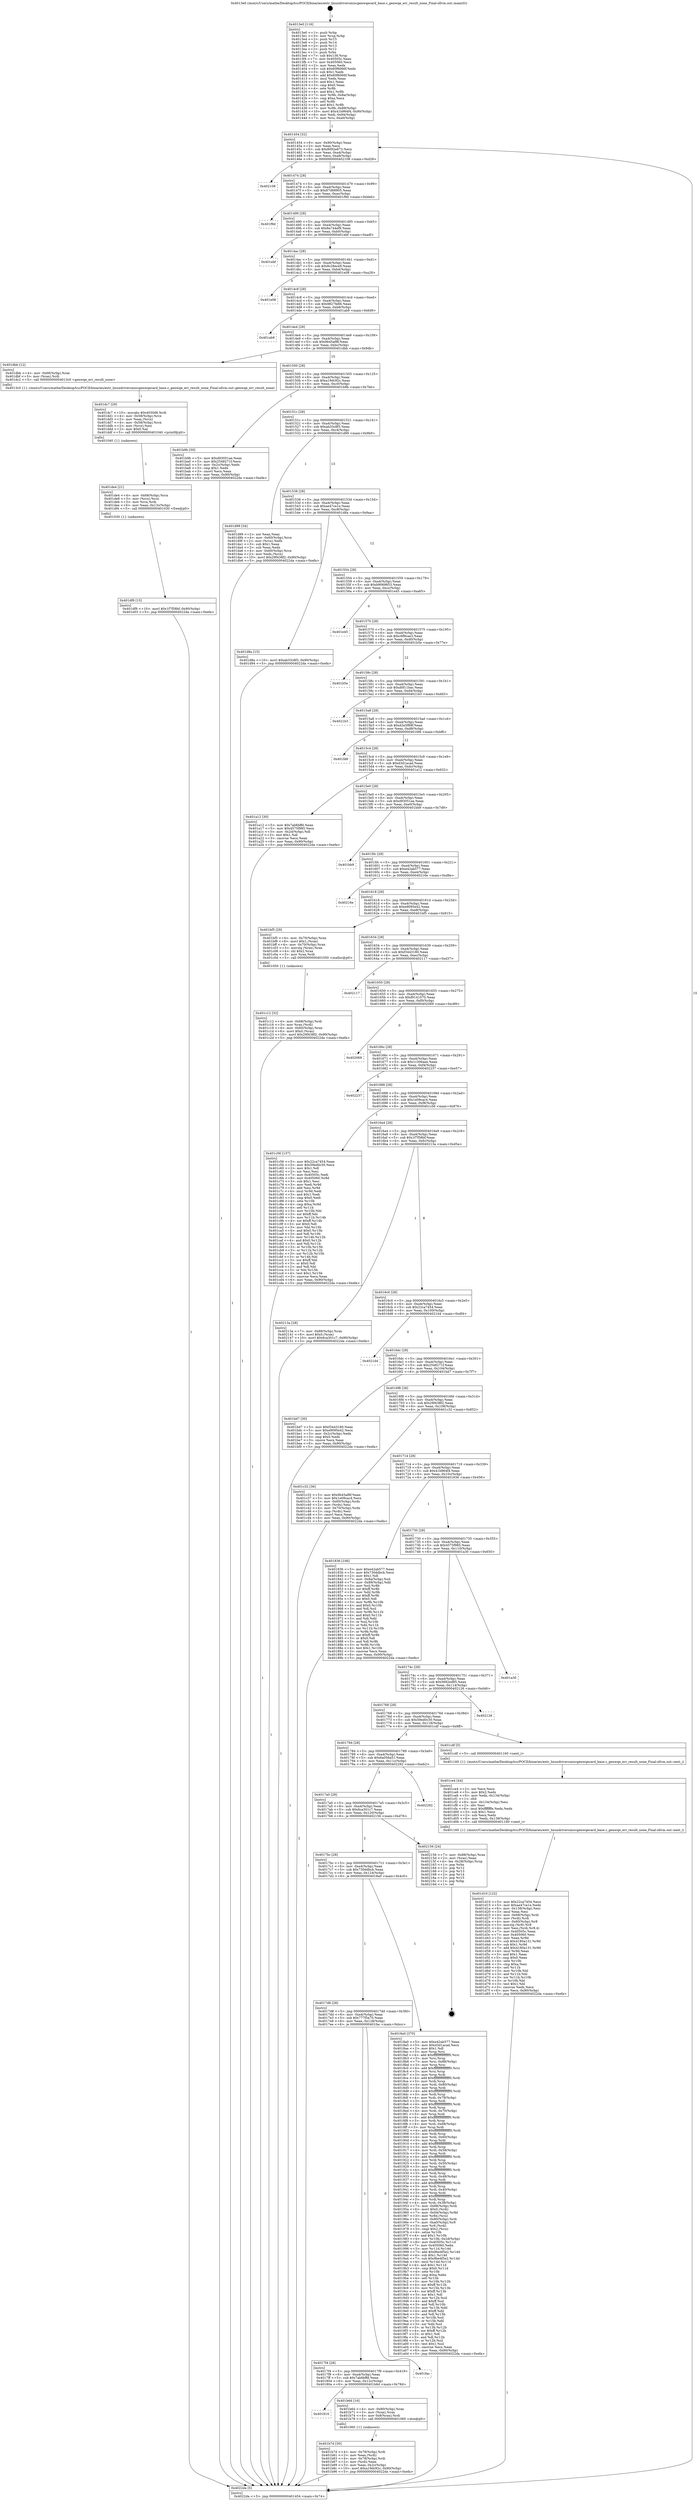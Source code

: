 digraph "0x4013e0" {
  label = "0x4013e0 (/mnt/c/Users/mathe/Desktop/tcc/POCII/binaries/extr_linuxdriversmiscgenwqecard_base.c_genwqe_err_result_none_Final-ollvm.out::main(0))"
  labelloc = "t"
  node[shape=record]

  Entry [label="",width=0.3,height=0.3,shape=circle,fillcolor=black,style=filled]
  "0x401454" [label="{
     0x401454 [32]\l
     | [instrs]\l
     &nbsp;&nbsp;0x401454 \<+6\>: mov -0x90(%rbp),%eax\l
     &nbsp;&nbsp;0x40145a \<+2\>: mov %eax,%ecx\l
     &nbsp;&nbsp;0x40145c \<+6\>: sub $0x8092e873,%ecx\l
     &nbsp;&nbsp;0x401462 \<+6\>: mov %eax,-0xa4(%rbp)\l
     &nbsp;&nbsp;0x401468 \<+6\>: mov %ecx,-0xa8(%rbp)\l
     &nbsp;&nbsp;0x40146e \<+6\>: je 0000000000402108 \<main+0xd28\>\l
  }"]
  "0x402108" [label="{
     0x402108\l
  }", style=dashed]
  "0x401474" [label="{
     0x401474 [28]\l
     | [instrs]\l
     &nbsp;&nbsp;0x401474 \<+5\>: jmp 0000000000401479 \<main+0x99\>\l
     &nbsp;&nbsp;0x401479 \<+6\>: mov -0xa4(%rbp),%eax\l
     &nbsp;&nbsp;0x40147f \<+5\>: sub $0x87d68905,%eax\l
     &nbsp;&nbsp;0x401484 \<+6\>: mov %eax,-0xac(%rbp)\l
     &nbsp;&nbsp;0x40148a \<+6\>: je 0000000000401f9d \<main+0xbbd\>\l
  }"]
  Exit [label="",width=0.3,height=0.3,shape=circle,fillcolor=black,style=filled,peripheries=2]
  "0x401f9d" [label="{
     0x401f9d\l
  }", style=dashed]
  "0x401490" [label="{
     0x401490 [28]\l
     | [instrs]\l
     &nbsp;&nbsp;0x401490 \<+5\>: jmp 0000000000401495 \<main+0xb5\>\l
     &nbsp;&nbsp;0x401495 \<+6\>: mov -0xa4(%rbp),%eax\l
     &nbsp;&nbsp;0x40149b \<+5\>: sub $0x8a744ef9,%eax\l
     &nbsp;&nbsp;0x4014a0 \<+6\>: mov %eax,-0xb0(%rbp)\l
     &nbsp;&nbsp;0x4014a6 \<+6\>: je 0000000000401ebf \<main+0xadf\>\l
  }"]
  "0x401df9" [label="{
     0x401df9 [15]\l
     | [instrs]\l
     &nbsp;&nbsp;0x401df9 \<+10\>: movl $0x1f7f58bf,-0x90(%rbp)\l
     &nbsp;&nbsp;0x401e03 \<+5\>: jmp 00000000004022da \<main+0xefa\>\l
  }"]
  "0x401ebf" [label="{
     0x401ebf\l
  }", style=dashed]
  "0x4014ac" [label="{
     0x4014ac [28]\l
     | [instrs]\l
     &nbsp;&nbsp;0x4014ac \<+5\>: jmp 00000000004014b1 \<main+0xd1\>\l
     &nbsp;&nbsp;0x4014b1 \<+6\>: mov -0xa4(%rbp),%eax\l
     &nbsp;&nbsp;0x4014b7 \<+5\>: sub $0x8c28ece9,%eax\l
     &nbsp;&nbsp;0x4014bc \<+6\>: mov %eax,-0xb4(%rbp)\l
     &nbsp;&nbsp;0x4014c2 \<+6\>: je 0000000000401e08 \<main+0xa28\>\l
  }"]
  "0x401de4" [label="{
     0x401de4 [21]\l
     | [instrs]\l
     &nbsp;&nbsp;0x401de4 \<+4\>: mov -0x68(%rbp),%rcx\l
     &nbsp;&nbsp;0x401de8 \<+3\>: mov (%rcx),%rcx\l
     &nbsp;&nbsp;0x401deb \<+3\>: mov %rcx,%rdi\l
     &nbsp;&nbsp;0x401dee \<+6\>: mov %eax,-0x13c(%rbp)\l
     &nbsp;&nbsp;0x401df4 \<+5\>: call 0000000000401030 \<free@plt\>\l
     | [calls]\l
     &nbsp;&nbsp;0x401030 \{1\} (unknown)\l
  }"]
  "0x401e08" [label="{
     0x401e08\l
  }", style=dashed]
  "0x4014c8" [label="{
     0x4014c8 [28]\l
     | [instrs]\l
     &nbsp;&nbsp;0x4014c8 \<+5\>: jmp 00000000004014cd \<main+0xed\>\l
     &nbsp;&nbsp;0x4014cd \<+6\>: mov -0xa4(%rbp),%eax\l
     &nbsp;&nbsp;0x4014d3 \<+5\>: sub $0x9827fe66,%eax\l
     &nbsp;&nbsp;0x4014d8 \<+6\>: mov %eax,-0xb8(%rbp)\l
     &nbsp;&nbsp;0x4014de \<+6\>: je 0000000000401ab9 \<main+0x6d9\>\l
  }"]
  "0x401dc7" [label="{
     0x401dc7 [29]\l
     | [instrs]\l
     &nbsp;&nbsp;0x401dc7 \<+10\>: movabs $0x4030d6,%rdi\l
     &nbsp;&nbsp;0x401dd1 \<+4\>: mov -0x58(%rbp),%rcx\l
     &nbsp;&nbsp;0x401dd5 \<+2\>: mov %eax,(%rcx)\l
     &nbsp;&nbsp;0x401dd7 \<+4\>: mov -0x58(%rbp),%rcx\l
     &nbsp;&nbsp;0x401ddb \<+2\>: mov (%rcx),%esi\l
     &nbsp;&nbsp;0x401ddd \<+2\>: mov $0x0,%al\l
     &nbsp;&nbsp;0x401ddf \<+5\>: call 0000000000401040 \<printf@plt\>\l
     | [calls]\l
     &nbsp;&nbsp;0x401040 \{1\} (unknown)\l
  }"]
  "0x401ab9" [label="{
     0x401ab9\l
  }", style=dashed]
  "0x4014e4" [label="{
     0x4014e4 [28]\l
     | [instrs]\l
     &nbsp;&nbsp;0x4014e4 \<+5\>: jmp 00000000004014e9 \<main+0x109\>\l
     &nbsp;&nbsp;0x4014e9 \<+6\>: mov -0xa4(%rbp),%eax\l
     &nbsp;&nbsp;0x4014ef \<+5\>: sub $0x9b45af8f,%eax\l
     &nbsp;&nbsp;0x4014f4 \<+6\>: mov %eax,-0xbc(%rbp)\l
     &nbsp;&nbsp;0x4014fa \<+6\>: je 0000000000401dbb \<main+0x9db\>\l
  }"]
  "0x401d10" [label="{
     0x401d10 [122]\l
     | [instrs]\l
     &nbsp;&nbsp;0x401d10 \<+5\>: mov $0x22ca7454,%ecx\l
     &nbsp;&nbsp;0x401d15 \<+5\>: mov $0xae47ce1e,%edx\l
     &nbsp;&nbsp;0x401d1a \<+6\>: mov -0x138(%rbp),%esi\l
     &nbsp;&nbsp;0x401d20 \<+3\>: imul %eax,%esi\l
     &nbsp;&nbsp;0x401d23 \<+4\>: mov -0x68(%rbp),%rdi\l
     &nbsp;&nbsp;0x401d27 \<+3\>: mov (%rdi),%rdi\l
     &nbsp;&nbsp;0x401d2a \<+4\>: mov -0x60(%rbp),%r8\l
     &nbsp;&nbsp;0x401d2e \<+3\>: movslq (%r8),%r8\l
     &nbsp;&nbsp;0x401d31 \<+4\>: mov %esi,(%rdi,%r8,4)\l
     &nbsp;&nbsp;0x401d35 \<+7\>: mov 0x40505c,%eax\l
     &nbsp;&nbsp;0x401d3c \<+7\>: mov 0x405060,%esi\l
     &nbsp;&nbsp;0x401d43 \<+3\>: mov %eax,%r9d\l
     &nbsp;&nbsp;0x401d46 \<+7\>: sub $0x4180a131,%r9d\l
     &nbsp;&nbsp;0x401d4d \<+4\>: sub $0x1,%r9d\l
     &nbsp;&nbsp;0x401d51 \<+7\>: add $0x4180a131,%r9d\l
     &nbsp;&nbsp;0x401d58 \<+4\>: imul %r9d,%eax\l
     &nbsp;&nbsp;0x401d5c \<+3\>: and $0x1,%eax\l
     &nbsp;&nbsp;0x401d5f \<+3\>: cmp $0x0,%eax\l
     &nbsp;&nbsp;0x401d62 \<+4\>: sete %r10b\l
     &nbsp;&nbsp;0x401d66 \<+3\>: cmp $0xa,%esi\l
     &nbsp;&nbsp;0x401d69 \<+4\>: setl %r11b\l
     &nbsp;&nbsp;0x401d6d \<+3\>: mov %r10b,%bl\l
     &nbsp;&nbsp;0x401d70 \<+3\>: and %r11b,%bl\l
     &nbsp;&nbsp;0x401d73 \<+3\>: xor %r11b,%r10b\l
     &nbsp;&nbsp;0x401d76 \<+3\>: or %r10b,%bl\l
     &nbsp;&nbsp;0x401d79 \<+3\>: test $0x1,%bl\l
     &nbsp;&nbsp;0x401d7c \<+3\>: cmovne %edx,%ecx\l
     &nbsp;&nbsp;0x401d7f \<+6\>: mov %ecx,-0x90(%rbp)\l
     &nbsp;&nbsp;0x401d85 \<+5\>: jmp 00000000004022da \<main+0xefa\>\l
  }"]
  "0x401dbb" [label="{
     0x401dbb [12]\l
     | [instrs]\l
     &nbsp;&nbsp;0x401dbb \<+4\>: mov -0x68(%rbp),%rax\l
     &nbsp;&nbsp;0x401dbf \<+3\>: mov (%rax),%rdi\l
     &nbsp;&nbsp;0x401dc2 \<+5\>: call 00000000004013c0 \<genwqe_err_result_none\>\l
     | [calls]\l
     &nbsp;&nbsp;0x4013c0 \{1\} (/mnt/c/Users/mathe/Desktop/tcc/POCII/binaries/extr_linuxdriversmiscgenwqecard_base.c_genwqe_err_result_none_Final-ollvm.out::genwqe_err_result_none)\l
  }"]
  "0x401500" [label="{
     0x401500 [28]\l
     | [instrs]\l
     &nbsp;&nbsp;0x401500 \<+5\>: jmp 0000000000401505 \<main+0x125\>\l
     &nbsp;&nbsp;0x401505 \<+6\>: mov -0xa4(%rbp),%eax\l
     &nbsp;&nbsp;0x40150b \<+5\>: sub $0xa19dc92c,%eax\l
     &nbsp;&nbsp;0x401510 \<+6\>: mov %eax,-0xc0(%rbp)\l
     &nbsp;&nbsp;0x401516 \<+6\>: je 0000000000401b9b \<main+0x7bb\>\l
  }"]
  "0x401ce4" [label="{
     0x401ce4 [44]\l
     | [instrs]\l
     &nbsp;&nbsp;0x401ce4 \<+2\>: xor %ecx,%ecx\l
     &nbsp;&nbsp;0x401ce6 \<+5\>: mov $0x2,%edx\l
     &nbsp;&nbsp;0x401ceb \<+6\>: mov %edx,-0x134(%rbp)\l
     &nbsp;&nbsp;0x401cf1 \<+1\>: cltd\l
     &nbsp;&nbsp;0x401cf2 \<+6\>: mov -0x134(%rbp),%esi\l
     &nbsp;&nbsp;0x401cf8 \<+2\>: idiv %esi\l
     &nbsp;&nbsp;0x401cfa \<+6\>: imul $0xfffffffe,%edx,%edx\l
     &nbsp;&nbsp;0x401d00 \<+3\>: sub $0x1,%ecx\l
     &nbsp;&nbsp;0x401d03 \<+2\>: sub %ecx,%edx\l
     &nbsp;&nbsp;0x401d05 \<+6\>: mov %edx,-0x138(%rbp)\l
     &nbsp;&nbsp;0x401d0b \<+5\>: call 0000000000401160 \<next_i\>\l
     | [calls]\l
     &nbsp;&nbsp;0x401160 \{1\} (/mnt/c/Users/mathe/Desktop/tcc/POCII/binaries/extr_linuxdriversmiscgenwqecard_base.c_genwqe_err_result_none_Final-ollvm.out::next_i)\l
  }"]
  "0x401b9b" [label="{
     0x401b9b [30]\l
     | [instrs]\l
     &nbsp;&nbsp;0x401b9b \<+5\>: mov $0xd93051ae,%eax\l
     &nbsp;&nbsp;0x401ba0 \<+5\>: mov $0x2548271f,%ecx\l
     &nbsp;&nbsp;0x401ba5 \<+3\>: mov -0x2c(%rbp),%edx\l
     &nbsp;&nbsp;0x401ba8 \<+3\>: cmp $0x1,%edx\l
     &nbsp;&nbsp;0x401bab \<+3\>: cmovl %ecx,%eax\l
     &nbsp;&nbsp;0x401bae \<+6\>: mov %eax,-0x90(%rbp)\l
     &nbsp;&nbsp;0x401bb4 \<+5\>: jmp 00000000004022da \<main+0xefa\>\l
  }"]
  "0x40151c" [label="{
     0x40151c [28]\l
     | [instrs]\l
     &nbsp;&nbsp;0x40151c \<+5\>: jmp 0000000000401521 \<main+0x141\>\l
     &nbsp;&nbsp;0x401521 \<+6\>: mov -0xa4(%rbp),%eax\l
     &nbsp;&nbsp;0x401527 \<+5\>: sub $0xab33c8f3,%eax\l
     &nbsp;&nbsp;0x40152c \<+6\>: mov %eax,-0xc4(%rbp)\l
     &nbsp;&nbsp;0x401532 \<+6\>: je 0000000000401d99 \<main+0x9b9\>\l
  }"]
  "0x401c12" [label="{
     0x401c12 [32]\l
     | [instrs]\l
     &nbsp;&nbsp;0x401c12 \<+4\>: mov -0x68(%rbp),%rdi\l
     &nbsp;&nbsp;0x401c16 \<+3\>: mov %rax,(%rdi)\l
     &nbsp;&nbsp;0x401c19 \<+4\>: mov -0x60(%rbp),%rax\l
     &nbsp;&nbsp;0x401c1d \<+6\>: movl $0x0,(%rax)\l
     &nbsp;&nbsp;0x401c23 \<+10\>: movl $0x29f438f2,-0x90(%rbp)\l
     &nbsp;&nbsp;0x401c2d \<+5\>: jmp 00000000004022da \<main+0xefa\>\l
  }"]
  "0x401d99" [label="{
     0x401d99 [34]\l
     | [instrs]\l
     &nbsp;&nbsp;0x401d99 \<+2\>: xor %eax,%eax\l
     &nbsp;&nbsp;0x401d9b \<+4\>: mov -0x60(%rbp),%rcx\l
     &nbsp;&nbsp;0x401d9f \<+2\>: mov (%rcx),%edx\l
     &nbsp;&nbsp;0x401da1 \<+3\>: sub $0x1,%eax\l
     &nbsp;&nbsp;0x401da4 \<+2\>: sub %eax,%edx\l
     &nbsp;&nbsp;0x401da6 \<+4\>: mov -0x60(%rbp),%rcx\l
     &nbsp;&nbsp;0x401daa \<+2\>: mov %edx,(%rcx)\l
     &nbsp;&nbsp;0x401dac \<+10\>: movl $0x29f438f2,-0x90(%rbp)\l
     &nbsp;&nbsp;0x401db6 \<+5\>: jmp 00000000004022da \<main+0xefa\>\l
  }"]
  "0x401538" [label="{
     0x401538 [28]\l
     | [instrs]\l
     &nbsp;&nbsp;0x401538 \<+5\>: jmp 000000000040153d \<main+0x15d\>\l
     &nbsp;&nbsp;0x40153d \<+6\>: mov -0xa4(%rbp),%eax\l
     &nbsp;&nbsp;0x401543 \<+5\>: sub $0xae47ce1e,%eax\l
     &nbsp;&nbsp;0x401548 \<+6\>: mov %eax,-0xc8(%rbp)\l
     &nbsp;&nbsp;0x40154e \<+6\>: je 0000000000401d8a \<main+0x9aa\>\l
  }"]
  "0x401b7d" [label="{
     0x401b7d [30]\l
     | [instrs]\l
     &nbsp;&nbsp;0x401b7d \<+4\>: mov -0x78(%rbp),%rdi\l
     &nbsp;&nbsp;0x401b81 \<+2\>: mov %eax,(%rdi)\l
     &nbsp;&nbsp;0x401b83 \<+4\>: mov -0x78(%rbp),%rdi\l
     &nbsp;&nbsp;0x401b87 \<+2\>: mov (%rdi),%eax\l
     &nbsp;&nbsp;0x401b89 \<+3\>: mov %eax,-0x2c(%rbp)\l
     &nbsp;&nbsp;0x401b8c \<+10\>: movl $0xa19dc92c,-0x90(%rbp)\l
     &nbsp;&nbsp;0x401b96 \<+5\>: jmp 00000000004022da \<main+0xefa\>\l
  }"]
  "0x401d8a" [label="{
     0x401d8a [15]\l
     | [instrs]\l
     &nbsp;&nbsp;0x401d8a \<+10\>: movl $0xab33c8f3,-0x90(%rbp)\l
     &nbsp;&nbsp;0x401d94 \<+5\>: jmp 00000000004022da \<main+0xefa\>\l
  }"]
  "0x401554" [label="{
     0x401554 [28]\l
     | [instrs]\l
     &nbsp;&nbsp;0x401554 \<+5\>: jmp 0000000000401559 \<main+0x179\>\l
     &nbsp;&nbsp;0x401559 \<+6\>: mov -0xa4(%rbp),%eax\l
     &nbsp;&nbsp;0x40155f \<+5\>: sub $0xb9069853,%eax\l
     &nbsp;&nbsp;0x401564 \<+6\>: mov %eax,-0xcc(%rbp)\l
     &nbsp;&nbsp;0x40156a \<+6\>: je 0000000000401e45 \<main+0xa65\>\l
  }"]
  "0x401810" [label="{
     0x401810\l
  }", style=dashed]
  "0x401e45" [label="{
     0x401e45\l
  }", style=dashed]
  "0x401570" [label="{
     0x401570 [28]\l
     | [instrs]\l
     &nbsp;&nbsp;0x401570 \<+5\>: jmp 0000000000401575 \<main+0x195\>\l
     &nbsp;&nbsp;0x401575 \<+6\>: mov -0xa4(%rbp),%eax\l
     &nbsp;&nbsp;0x40157b \<+5\>: sub $0xc6f9cae3,%eax\l
     &nbsp;&nbsp;0x401580 \<+6\>: mov %eax,-0xd0(%rbp)\l
     &nbsp;&nbsp;0x401586 \<+6\>: je 0000000000401b5e \<main+0x77e\>\l
  }"]
  "0x401b6d" [label="{
     0x401b6d [16]\l
     | [instrs]\l
     &nbsp;&nbsp;0x401b6d \<+4\>: mov -0x80(%rbp),%rax\l
     &nbsp;&nbsp;0x401b71 \<+3\>: mov (%rax),%rax\l
     &nbsp;&nbsp;0x401b74 \<+4\>: mov 0x8(%rax),%rdi\l
     &nbsp;&nbsp;0x401b78 \<+5\>: call 0000000000401060 \<atoi@plt\>\l
     | [calls]\l
     &nbsp;&nbsp;0x401060 \{1\} (unknown)\l
  }"]
  "0x401b5e" [label="{
     0x401b5e\l
  }", style=dashed]
  "0x40158c" [label="{
     0x40158c [28]\l
     | [instrs]\l
     &nbsp;&nbsp;0x40158c \<+5\>: jmp 0000000000401591 \<main+0x1b1\>\l
     &nbsp;&nbsp;0x401591 \<+6\>: mov -0xa4(%rbp),%eax\l
     &nbsp;&nbsp;0x401597 \<+5\>: sub $0xd0f11bac,%eax\l
     &nbsp;&nbsp;0x40159c \<+6\>: mov %eax,-0xd4(%rbp)\l
     &nbsp;&nbsp;0x4015a2 \<+6\>: je 00000000004021b3 \<main+0xdd3\>\l
  }"]
  "0x4017f4" [label="{
     0x4017f4 [28]\l
     | [instrs]\l
     &nbsp;&nbsp;0x4017f4 \<+5\>: jmp 00000000004017f9 \<main+0x419\>\l
     &nbsp;&nbsp;0x4017f9 \<+6\>: mov -0xa4(%rbp),%eax\l
     &nbsp;&nbsp;0x4017ff \<+5\>: sub $0x7ab6bffd,%eax\l
     &nbsp;&nbsp;0x401804 \<+6\>: mov %eax,-0x12c(%rbp)\l
     &nbsp;&nbsp;0x40180a \<+6\>: je 0000000000401b6d \<main+0x78d\>\l
  }"]
  "0x4021b3" [label="{
     0x4021b3\l
  }", style=dashed]
  "0x4015a8" [label="{
     0x4015a8 [28]\l
     | [instrs]\l
     &nbsp;&nbsp;0x4015a8 \<+5\>: jmp 00000000004015ad \<main+0x1cd\>\l
     &nbsp;&nbsp;0x4015ad \<+6\>: mov -0xa4(%rbp),%eax\l
     &nbsp;&nbsp;0x4015b3 \<+5\>: sub $0xd2e5f89f,%eax\l
     &nbsp;&nbsp;0x4015b8 \<+6\>: mov %eax,-0xd8(%rbp)\l
     &nbsp;&nbsp;0x4015be \<+6\>: je 0000000000401fd6 \<main+0xbf6\>\l
  }"]
  "0x401fac" [label="{
     0x401fac\l
  }", style=dashed]
  "0x401fd6" [label="{
     0x401fd6\l
  }", style=dashed]
  "0x4015c4" [label="{
     0x4015c4 [28]\l
     | [instrs]\l
     &nbsp;&nbsp;0x4015c4 \<+5\>: jmp 00000000004015c9 \<main+0x1e9\>\l
     &nbsp;&nbsp;0x4015c9 \<+6\>: mov -0xa4(%rbp),%eax\l
     &nbsp;&nbsp;0x4015cf \<+5\>: sub $0xd3d1acad,%eax\l
     &nbsp;&nbsp;0x4015d4 \<+6\>: mov %eax,-0xdc(%rbp)\l
     &nbsp;&nbsp;0x4015da \<+6\>: je 0000000000401a12 \<main+0x632\>\l
  }"]
  "0x4017d8" [label="{
     0x4017d8 [28]\l
     | [instrs]\l
     &nbsp;&nbsp;0x4017d8 \<+5\>: jmp 00000000004017dd \<main+0x3fd\>\l
     &nbsp;&nbsp;0x4017dd \<+6\>: mov -0xa4(%rbp),%eax\l
     &nbsp;&nbsp;0x4017e3 \<+5\>: sub $0x777f5a70,%eax\l
     &nbsp;&nbsp;0x4017e8 \<+6\>: mov %eax,-0x128(%rbp)\l
     &nbsp;&nbsp;0x4017ee \<+6\>: je 0000000000401fac \<main+0xbcc\>\l
  }"]
  "0x401a12" [label="{
     0x401a12 [30]\l
     | [instrs]\l
     &nbsp;&nbsp;0x401a12 \<+5\>: mov $0x7ab6bffd,%eax\l
     &nbsp;&nbsp;0x401a17 \<+5\>: mov $0x4575f985,%ecx\l
     &nbsp;&nbsp;0x401a1c \<+3\>: mov -0x2d(%rbp),%dl\l
     &nbsp;&nbsp;0x401a1f \<+3\>: test $0x1,%dl\l
     &nbsp;&nbsp;0x401a22 \<+3\>: cmovne %ecx,%eax\l
     &nbsp;&nbsp;0x401a25 \<+6\>: mov %eax,-0x90(%rbp)\l
     &nbsp;&nbsp;0x401a2b \<+5\>: jmp 00000000004022da \<main+0xefa\>\l
  }"]
  "0x4015e0" [label="{
     0x4015e0 [28]\l
     | [instrs]\l
     &nbsp;&nbsp;0x4015e0 \<+5\>: jmp 00000000004015e5 \<main+0x205\>\l
     &nbsp;&nbsp;0x4015e5 \<+6\>: mov -0xa4(%rbp),%eax\l
     &nbsp;&nbsp;0x4015eb \<+5\>: sub $0xd93051ae,%eax\l
     &nbsp;&nbsp;0x4015f0 \<+6\>: mov %eax,-0xe0(%rbp)\l
     &nbsp;&nbsp;0x4015f6 \<+6\>: je 0000000000401bb9 \<main+0x7d9\>\l
  }"]
  "0x4018a0" [label="{
     0x4018a0 [370]\l
     | [instrs]\l
     &nbsp;&nbsp;0x4018a0 \<+5\>: mov $0xe42ab577,%eax\l
     &nbsp;&nbsp;0x4018a5 \<+5\>: mov $0xd3d1acad,%ecx\l
     &nbsp;&nbsp;0x4018aa \<+2\>: mov $0x1,%dl\l
     &nbsp;&nbsp;0x4018ac \<+3\>: mov %rsp,%rsi\l
     &nbsp;&nbsp;0x4018af \<+4\>: add $0xfffffffffffffff0,%rsi\l
     &nbsp;&nbsp;0x4018b3 \<+3\>: mov %rsi,%rsp\l
     &nbsp;&nbsp;0x4018b6 \<+7\>: mov %rsi,-0x88(%rbp)\l
     &nbsp;&nbsp;0x4018bd \<+3\>: mov %rsp,%rsi\l
     &nbsp;&nbsp;0x4018c0 \<+4\>: add $0xfffffffffffffff0,%rsi\l
     &nbsp;&nbsp;0x4018c4 \<+3\>: mov %rsi,%rsp\l
     &nbsp;&nbsp;0x4018c7 \<+3\>: mov %rsp,%rdi\l
     &nbsp;&nbsp;0x4018ca \<+4\>: add $0xfffffffffffffff0,%rdi\l
     &nbsp;&nbsp;0x4018ce \<+3\>: mov %rdi,%rsp\l
     &nbsp;&nbsp;0x4018d1 \<+4\>: mov %rdi,-0x80(%rbp)\l
     &nbsp;&nbsp;0x4018d5 \<+3\>: mov %rsp,%rdi\l
     &nbsp;&nbsp;0x4018d8 \<+4\>: add $0xfffffffffffffff0,%rdi\l
     &nbsp;&nbsp;0x4018dc \<+3\>: mov %rdi,%rsp\l
     &nbsp;&nbsp;0x4018df \<+4\>: mov %rdi,-0x78(%rbp)\l
     &nbsp;&nbsp;0x4018e3 \<+3\>: mov %rsp,%rdi\l
     &nbsp;&nbsp;0x4018e6 \<+4\>: add $0xfffffffffffffff0,%rdi\l
     &nbsp;&nbsp;0x4018ea \<+3\>: mov %rdi,%rsp\l
     &nbsp;&nbsp;0x4018ed \<+4\>: mov %rdi,-0x70(%rbp)\l
     &nbsp;&nbsp;0x4018f1 \<+3\>: mov %rsp,%rdi\l
     &nbsp;&nbsp;0x4018f4 \<+4\>: add $0xfffffffffffffff0,%rdi\l
     &nbsp;&nbsp;0x4018f8 \<+3\>: mov %rdi,%rsp\l
     &nbsp;&nbsp;0x4018fb \<+4\>: mov %rdi,-0x68(%rbp)\l
     &nbsp;&nbsp;0x4018ff \<+3\>: mov %rsp,%rdi\l
     &nbsp;&nbsp;0x401902 \<+4\>: add $0xfffffffffffffff0,%rdi\l
     &nbsp;&nbsp;0x401906 \<+3\>: mov %rdi,%rsp\l
     &nbsp;&nbsp;0x401909 \<+4\>: mov %rdi,-0x60(%rbp)\l
     &nbsp;&nbsp;0x40190d \<+3\>: mov %rsp,%rdi\l
     &nbsp;&nbsp;0x401910 \<+4\>: add $0xfffffffffffffff0,%rdi\l
     &nbsp;&nbsp;0x401914 \<+3\>: mov %rdi,%rsp\l
     &nbsp;&nbsp;0x401917 \<+4\>: mov %rdi,-0x58(%rbp)\l
     &nbsp;&nbsp;0x40191b \<+3\>: mov %rsp,%rdi\l
     &nbsp;&nbsp;0x40191e \<+4\>: add $0xfffffffffffffff0,%rdi\l
     &nbsp;&nbsp;0x401922 \<+3\>: mov %rdi,%rsp\l
     &nbsp;&nbsp;0x401925 \<+4\>: mov %rdi,-0x50(%rbp)\l
     &nbsp;&nbsp;0x401929 \<+3\>: mov %rsp,%rdi\l
     &nbsp;&nbsp;0x40192c \<+4\>: add $0xfffffffffffffff0,%rdi\l
     &nbsp;&nbsp;0x401930 \<+3\>: mov %rdi,%rsp\l
     &nbsp;&nbsp;0x401933 \<+4\>: mov %rdi,-0x48(%rbp)\l
     &nbsp;&nbsp;0x401937 \<+3\>: mov %rsp,%rdi\l
     &nbsp;&nbsp;0x40193a \<+4\>: add $0xfffffffffffffff0,%rdi\l
     &nbsp;&nbsp;0x40193e \<+3\>: mov %rdi,%rsp\l
     &nbsp;&nbsp;0x401941 \<+4\>: mov %rdi,-0x40(%rbp)\l
     &nbsp;&nbsp;0x401945 \<+3\>: mov %rsp,%rdi\l
     &nbsp;&nbsp;0x401948 \<+4\>: add $0xfffffffffffffff0,%rdi\l
     &nbsp;&nbsp;0x40194c \<+3\>: mov %rdi,%rsp\l
     &nbsp;&nbsp;0x40194f \<+4\>: mov %rdi,-0x38(%rbp)\l
     &nbsp;&nbsp;0x401953 \<+7\>: mov -0x88(%rbp),%rdi\l
     &nbsp;&nbsp;0x40195a \<+6\>: movl $0x0,(%rdi)\l
     &nbsp;&nbsp;0x401960 \<+7\>: mov -0x94(%rbp),%r8d\l
     &nbsp;&nbsp;0x401967 \<+3\>: mov %r8d,(%rsi)\l
     &nbsp;&nbsp;0x40196a \<+4\>: mov -0x80(%rbp),%rdi\l
     &nbsp;&nbsp;0x40196e \<+7\>: mov -0xa0(%rbp),%r9\l
     &nbsp;&nbsp;0x401975 \<+3\>: mov %r9,(%rdi)\l
     &nbsp;&nbsp;0x401978 \<+3\>: cmpl $0x2,(%rsi)\l
     &nbsp;&nbsp;0x40197b \<+4\>: setne %r10b\l
     &nbsp;&nbsp;0x40197f \<+4\>: and $0x1,%r10b\l
     &nbsp;&nbsp;0x401983 \<+4\>: mov %r10b,-0x2d(%rbp)\l
     &nbsp;&nbsp;0x401987 \<+8\>: mov 0x40505c,%r11d\l
     &nbsp;&nbsp;0x40198f \<+7\>: mov 0x405060,%ebx\l
     &nbsp;&nbsp;0x401996 \<+3\>: mov %r11d,%r14d\l
     &nbsp;&nbsp;0x401999 \<+7\>: add $0x9be4f5e2,%r14d\l
     &nbsp;&nbsp;0x4019a0 \<+4\>: sub $0x1,%r14d\l
     &nbsp;&nbsp;0x4019a4 \<+7\>: sub $0x9be4f5e2,%r14d\l
     &nbsp;&nbsp;0x4019ab \<+4\>: imul %r14d,%r11d\l
     &nbsp;&nbsp;0x4019af \<+4\>: and $0x1,%r11d\l
     &nbsp;&nbsp;0x4019b3 \<+4\>: cmp $0x0,%r11d\l
     &nbsp;&nbsp;0x4019b7 \<+4\>: sete %r10b\l
     &nbsp;&nbsp;0x4019bb \<+3\>: cmp $0xa,%ebx\l
     &nbsp;&nbsp;0x4019be \<+4\>: setl %r15b\l
     &nbsp;&nbsp;0x4019c2 \<+3\>: mov %r10b,%r12b\l
     &nbsp;&nbsp;0x4019c5 \<+4\>: xor $0xff,%r12b\l
     &nbsp;&nbsp;0x4019c9 \<+3\>: mov %r15b,%r13b\l
     &nbsp;&nbsp;0x4019cc \<+4\>: xor $0xff,%r13b\l
     &nbsp;&nbsp;0x4019d0 \<+3\>: xor $0x1,%dl\l
     &nbsp;&nbsp;0x4019d3 \<+3\>: mov %r12b,%sil\l
     &nbsp;&nbsp;0x4019d6 \<+4\>: and $0xff,%sil\l
     &nbsp;&nbsp;0x4019da \<+3\>: and %dl,%r10b\l
     &nbsp;&nbsp;0x4019dd \<+3\>: mov %r13b,%dil\l
     &nbsp;&nbsp;0x4019e0 \<+4\>: and $0xff,%dil\l
     &nbsp;&nbsp;0x4019e4 \<+3\>: and %dl,%r15b\l
     &nbsp;&nbsp;0x4019e7 \<+3\>: or %r10b,%sil\l
     &nbsp;&nbsp;0x4019ea \<+3\>: or %r15b,%dil\l
     &nbsp;&nbsp;0x4019ed \<+3\>: xor %dil,%sil\l
     &nbsp;&nbsp;0x4019f0 \<+3\>: or %r13b,%r12b\l
     &nbsp;&nbsp;0x4019f3 \<+4\>: xor $0xff,%r12b\l
     &nbsp;&nbsp;0x4019f7 \<+3\>: or $0x1,%dl\l
     &nbsp;&nbsp;0x4019fa \<+3\>: and %dl,%r12b\l
     &nbsp;&nbsp;0x4019fd \<+3\>: or %r12b,%sil\l
     &nbsp;&nbsp;0x401a00 \<+4\>: test $0x1,%sil\l
     &nbsp;&nbsp;0x401a04 \<+3\>: cmovne %ecx,%eax\l
     &nbsp;&nbsp;0x401a07 \<+6\>: mov %eax,-0x90(%rbp)\l
     &nbsp;&nbsp;0x401a0d \<+5\>: jmp 00000000004022da \<main+0xefa\>\l
  }"]
  "0x401bb9" [label="{
     0x401bb9\l
  }", style=dashed]
  "0x4015fc" [label="{
     0x4015fc [28]\l
     | [instrs]\l
     &nbsp;&nbsp;0x4015fc \<+5\>: jmp 0000000000401601 \<main+0x221\>\l
     &nbsp;&nbsp;0x401601 \<+6\>: mov -0xa4(%rbp),%eax\l
     &nbsp;&nbsp;0x401607 \<+5\>: sub $0xe42ab577,%eax\l
     &nbsp;&nbsp;0x40160c \<+6\>: mov %eax,-0xe4(%rbp)\l
     &nbsp;&nbsp;0x401612 \<+6\>: je 000000000040216e \<main+0xd8e\>\l
  }"]
  "0x4017bc" [label="{
     0x4017bc [28]\l
     | [instrs]\l
     &nbsp;&nbsp;0x4017bc \<+5\>: jmp 00000000004017c1 \<main+0x3e1\>\l
     &nbsp;&nbsp;0x4017c1 \<+6\>: mov -0xa4(%rbp),%eax\l
     &nbsp;&nbsp;0x4017c7 \<+5\>: sub $0x730ddbcb,%eax\l
     &nbsp;&nbsp;0x4017cc \<+6\>: mov %eax,-0x124(%rbp)\l
     &nbsp;&nbsp;0x4017d2 \<+6\>: je 00000000004018a0 \<main+0x4c0\>\l
  }"]
  "0x40216e" [label="{
     0x40216e\l
  }", style=dashed]
  "0x401618" [label="{
     0x401618 [28]\l
     | [instrs]\l
     &nbsp;&nbsp;0x401618 \<+5\>: jmp 000000000040161d \<main+0x23d\>\l
     &nbsp;&nbsp;0x40161d \<+6\>: mov -0xa4(%rbp),%eax\l
     &nbsp;&nbsp;0x401623 \<+5\>: sub $0xe9095e42,%eax\l
     &nbsp;&nbsp;0x401628 \<+6\>: mov %eax,-0xe8(%rbp)\l
     &nbsp;&nbsp;0x40162e \<+6\>: je 0000000000401bf5 \<main+0x815\>\l
  }"]
  "0x402156" [label="{
     0x402156 [24]\l
     | [instrs]\l
     &nbsp;&nbsp;0x402156 \<+7\>: mov -0x88(%rbp),%rax\l
     &nbsp;&nbsp;0x40215d \<+2\>: mov (%rax),%eax\l
     &nbsp;&nbsp;0x40215f \<+4\>: lea -0x28(%rbp),%rsp\l
     &nbsp;&nbsp;0x402163 \<+1\>: pop %rbx\l
     &nbsp;&nbsp;0x402164 \<+2\>: pop %r12\l
     &nbsp;&nbsp;0x402166 \<+2\>: pop %r13\l
     &nbsp;&nbsp;0x402168 \<+2\>: pop %r14\l
     &nbsp;&nbsp;0x40216a \<+2\>: pop %r15\l
     &nbsp;&nbsp;0x40216c \<+1\>: pop %rbp\l
     &nbsp;&nbsp;0x40216d \<+1\>: ret\l
  }"]
  "0x401bf5" [label="{
     0x401bf5 [29]\l
     | [instrs]\l
     &nbsp;&nbsp;0x401bf5 \<+4\>: mov -0x70(%rbp),%rax\l
     &nbsp;&nbsp;0x401bf9 \<+6\>: movl $0x1,(%rax)\l
     &nbsp;&nbsp;0x401bff \<+4\>: mov -0x70(%rbp),%rax\l
     &nbsp;&nbsp;0x401c03 \<+3\>: movslq (%rax),%rax\l
     &nbsp;&nbsp;0x401c06 \<+4\>: shl $0x2,%rax\l
     &nbsp;&nbsp;0x401c0a \<+3\>: mov %rax,%rdi\l
     &nbsp;&nbsp;0x401c0d \<+5\>: call 0000000000401050 \<malloc@plt\>\l
     | [calls]\l
     &nbsp;&nbsp;0x401050 \{1\} (unknown)\l
  }"]
  "0x401634" [label="{
     0x401634 [28]\l
     | [instrs]\l
     &nbsp;&nbsp;0x401634 \<+5\>: jmp 0000000000401639 \<main+0x259\>\l
     &nbsp;&nbsp;0x401639 \<+6\>: mov -0xa4(%rbp),%eax\l
     &nbsp;&nbsp;0x40163f \<+5\>: sub $0xf3443180,%eax\l
     &nbsp;&nbsp;0x401644 \<+6\>: mov %eax,-0xec(%rbp)\l
     &nbsp;&nbsp;0x40164a \<+6\>: je 0000000000402117 \<main+0xd37\>\l
  }"]
  "0x4017a0" [label="{
     0x4017a0 [28]\l
     | [instrs]\l
     &nbsp;&nbsp;0x4017a0 \<+5\>: jmp 00000000004017a5 \<main+0x3c5\>\l
     &nbsp;&nbsp;0x4017a5 \<+6\>: mov -0xa4(%rbp),%eax\l
     &nbsp;&nbsp;0x4017ab \<+5\>: sub $0x6ca301c7,%eax\l
     &nbsp;&nbsp;0x4017b0 \<+6\>: mov %eax,-0x120(%rbp)\l
     &nbsp;&nbsp;0x4017b6 \<+6\>: je 0000000000402156 \<main+0xd76\>\l
  }"]
  "0x402117" [label="{
     0x402117\l
  }", style=dashed]
  "0x401650" [label="{
     0x401650 [28]\l
     | [instrs]\l
     &nbsp;&nbsp;0x401650 \<+5\>: jmp 0000000000401655 \<main+0x275\>\l
     &nbsp;&nbsp;0x401655 \<+6\>: mov -0xa4(%rbp),%eax\l
     &nbsp;&nbsp;0x40165b \<+5\>: sub $0xf9141070,%eax\l
     &nbsp;&nbsp;0x401660 \<+6\>: mov %eax,-0xf0(%rbp)\l
     &nbsp;&nbsp;0x401666 \<+6\>: je 0000000000402069 \<main+0xc89\>\l
  }"]
  "0x402292" [label="{
     0x402292\l
  }", style=dashed]
  "0x402069" [label="{
     0x402069\l
  }", style=dashed]
  "0x40166c" [label="{
     0x40166c [28]\l
     | [instrs]\l
     &nbsp;&nbsp;0x40166c \<+5\>: jmp 0000000000401671 \<main+0x291\>\l
     &nbsp;&nbsp;0x401671 \<+6\>: mov -0xa4(%rbp),%eax\l
     &nbsp;&nbsp;0x401677 \<+5\>: sub $0x1c306aae,%eax\l
     &nbsp;&nbsp;0x40167c \<+6\>: mov %eax,-0xf4(%rbp)\l
     &nbsp;&nbsp;0x401682 \<+6\>: je 0000000000402237 \<main+0xe57\>\l
  }"]
  "0x401784" [label="{
     0x401784 [28]\l
     | [instrs]\l
     &nbsp;&nbsp;0x401784 \<+5\>: jmp 0000000000401789 \<main+0x3a9\>\l
     &nbsp;&nbsp;0x401789 \<+6\>: mov -0xa4(%rbp),%eax\l
     &nbsp;&nbsp;0x40178f \<+5\>: sub $0x6a056a51,%eax\l
     &nbsp;&nbsp;0x401794 \<+6\>: mov %eax,-0x11c(%rbp)\l
     &nbsp;&nbsp;0x40179a \<+6\>: je 0000000000402292 \<main+0xeb2\>\l
  }"]
  "0x402237" [label="{
     0x402237\l
  }", style=dashed]
  "0x401688" [label="{
     0x401688 [28]\l
     | [instrs]\l
     &nbsp;&nbsp;0x401688 \<+5\>: jmp 000000000040168d \<main+0x2ad\>\l
     &nbsp;&nbsp;0x40168d \<+6\>: mov -0xa4(%rbp),%eax\l
     &nbsp;&nbsp;0x401693 \<+5\>: sub $0x1e09cac4,%eax\l
     &nbsp;&nbsp;0x401698 \<+6\>: mov %eax,-0xf8(%rbp)\l
     &nbsp;&nbsp;0x40169e \<+6\>: je 0000000000401c56 \<main+0x876\>\l
  }"]
  "0x401cdf" [label="{
     0x401cdf [5]\l
     | [instrs]\l
     &nbsp;&nbsp;0x401cdf \<+5\>: call 0000000000401160 \<next_i\>\l
     | [calls]\l
     &nbsp;&nbsp;0x401160 \{1\} (/mnt/c/Users/mathe/Desktop/tcc/POCII/binaries/extr_linuxdriversmiscgenwqecard_base.c_genwqe_err_result_none_Final-ollvm.out::next_i)\l
  }"]
  "0x401c56" [label="{
     0x401c56 [137]\l
     | [instrs]\l
     &nbsp;&nbsp;0x401c56 \<+5\>: mov $0x22ca7454,%eax\l
     &nbsp;&nbsp;0x401c5b \<+5\>: mov $0x59ed0c30,%ecx\l
     &nbsp;&nbsp;0x401c60 \<+2\>: mov $0x1,%dl\l
     &nbsp;&nbsp;0x401c62 \<+2\>: xor %esi,%esi\l
     &nbsp;&nbsp;0x401c64 \<+7\>: mov 0x40505c,%edi\l
     &nbsp;&nbsp;0x401c6b \<+8\>: mov 0x405060,%r8d\l
     &nbsp;&nbsp;0x401c73 \<+3\>: sub $0x1,%esi\l
     &nbsp;&nbsp;0x401c76 \<+3\>: mov %edi,%r9d\l
     &nbsp;&nbsp;0x401c79 \<+3\>: add %esi,%r9d\l
     &nbsp;&nbsp;0x401c7c \<+4\>: imul %r9d,%edi\l
     &nbsp;&nbsp;0x401c80 \<+3\>: and $0x1,%edi\l
     &nbsp;&nbsp;0x401c83 \<+3\>: cmp $0x0,%edi\l
     &nbsp;&nbsp;0x401c86 \<+4\>: sete %r10b\l
     &nbsp;&nbsp;0x401c8a \<+4\>: cmp $0xa,%r8d\l
     &nbsp;&nbsp;0x401c8e \<+4\>: setl %r11b\l
     &nbsp;&nbsp;0x401c92 \<+3\>: mov %r10b,%bl\l
     &nbsp;&nbsp;0x401c95 \<+3\>: xor $0xff,%bl\l
     &nbsp;&nbsp;0x401c98 \<+3\>: mov %r11b,%r14b\l
     &nbsp;&nbsp;0x401c9b \<+4\>: xor $0xff,%r14b\l
     &nbsp;&nbsp;0x401c9f \<+3\>: xor $0x0,%dl\l
     &nbsp;&nbsp;0x401ca2 \<+3\>: mov %bl,%r15b\l
     &nbsp;&nbsp;0x401ca5 \<+4\>: and $0x0,%r15b\l
     &nbsp;&nbsp;0x401ca9 \<+3\>: and %dl,%r10b\l
     &nbsp;&nbsp;0x401cac \<+3\>: mov %r14b,%r12b\l
     &nbsp;&nbsp;0x401caf \<+4\>: and $0x0,%r12b\l
     &nbsp;&nbsp;0x401cb3 \<+3\>: and %dl,%r11b\l
     &nbsp;&nbsp;0x401cb6 \<+3\>: or %r10b,%r15b\l
     &nbsp;&nbsp;0x401cb9 \<+3\>: or %r11b,%r12b\l
     &nbsp;&nbsp;0x401cbc \<+3\>: xor %r12b,%r15b\l
     &nbsp;&nbsp;0x401cbf \<+3\>: or %r14b,%bl\l
     &nbsp;&nbsp;0x401cc2 \<+3\>: xor $0xff,%bl\l
     &nbsp;&nbsp;0x401cc5 \<+3\>: or $0x0,%dl\l
     &nbsp;&nbsp;0x401cc8 \<+2\>: and %dl,%bl\l
     &nbsp;&nbsp;0x401cca \<+3\>: or %bl,%r15b\l
     &nbsp;&nbsp;0x401ccd \<+4\>: test $0x1,%r15b\l
     &nbsp;&nbsp;0x401cd1 \<+3\>: cmovne %ecx,%eax\l
     &nbsp;&nbsp;0x401cd4 \<+6\>: mov %eax,-0x90(%rbp)\l
     &nbsp;&nbsp;0x401cda \<+5\>: jmp 00000000004022da \<main+0xefa\>\l
  }"]
  "0x4016a4" [label="{
     0x4016a4 [28]\l
     | [instrs]\l
     &nbsp;&nbsp;0x4016a4 \<+5\>: jmp 00000000004016a9 \<main+0x2c9\>\l
     &nbsp;&nbsp;0x4016a9 \<+6\>: mov -0xa4(%rbp),%eax\l
     &nbsp;&nbsp;0x4016af \<+5\>: sub $0x1f7f58bf,%eax\l
     &nbsp;&nbsp;0x4016b4 \<+6\>: mov %eax,-0xfc(%rbp)\l
     &nbsp;&nbsp;0x4016ba \<+6\>: je 000000000040213a \<main+0xd5a\>\l
  }"]
  "0x401768" [label="{
     0x401768 [28]\l
     | [instrs]\l
     &nbsp;&nbsp;0x401768 \<+5\>: jmp 000000000040176d \<main+0x38d\>\l
     &nbsp;&nbsp;0x40176d \<+6\>: mov -0xa4(%rbp),%eax\l
     &nbsp;&nbsp;0x401773 \<+5\>: sub $0x59ed0c30,%eax\l
     &nbsp;&nbsp;0x401778 \<+6\>: mov %eax,-0x118(%rbp)\l
     &nbsp;&nbsp;0x40177e \<+6\>: je 0000000000401cdf \<main+0x8ff\>\l
  }"]
  "0x40213a" [label="{
     0x40213a [28]\l
     | [instrs]\l
     &nbsp;&nbsp;0x40213a \<+7\>: mov -0x88(%rbp),%rax\l
     &nbsp;&nbsp;0x402141 \<+6\>: movl $0x0,(%rax)\l
     &nbsp;&nbsp;0x402147 \<+10\>: movl $0x6ca301c7,-0x90(%rbp)\l
     &nbsp;&nbsp;0x402151 \<+5\>: jmp 00000000004022da \<main+0xefa\>\l
  }"]
  "0x4016c0" [label="{
     0x4016c0 [28]\l
     | [instrs]\l
     &nbsp;&nbsp;0x4016c0 \<+5\>: jmp 00000000004016c5 \<main+0x2e5\>\l
     &nbsp;&nbsp;0x4016c5 \<+6\>: mov -0xa4(%rbp),%eax\l
     &nbsp;&nbsp;0x4016cb \<+5\>: sub $0x22ca7454,%eax\l
     &nbsp;&nbsp;0x4016d0 \<+6\>: mov %eax,-0x100(%rbp)\l
     &nbsp;&nbsp;0x4016d6 \<+6\>: je 00000000004021d4 \<main+0xdf4\>\l
  }"]
  "0x402126" [label="{
     0x402126\l
  }", style=dashed]
  "0x4021d4" [label="{
     0x4021d4\l
  }", style=dashed]
  "0x4016dc" [label="{
     0x4016dc [28]\l
     | [instrs]\l
     &nbsp;&nbsp;0x4016dc \<+5\>: jmp 00000000004016e1 \<main+0x301\>\l
     &nbsp;&nbsp;0x4016e1 \<+6\>: mov -0xa4(%rbp),%eax\l
     &nbsp;&nbsp;0x4016e7 \<+5\>: sub $0x2548271f,%eax\l
     &nbsp;&nbsp;0x4016ec \<+6\>: mov %eax,-0x104(%rbp)\l
     &nbsp;&nbsp;0x4016f2 \<+6\>: je 0000000000401bd7 \<main+0x7f7\>\l
  }"]
  "0x40174c" [label="{
     0x40174c [28]\l
     | [instrs]\l
     &nbsp;&nbsp;0x40174c \<+5\>: jmp 0000000000401751 \<main+0x371\>\l
     &nbsp;&nbsp;0x401751 \<+6\>: mov -0xa4(%rbp),%eax\l
     &nbsp;&nbsp;0x401757 \<+5\>: sub $0x5692ed85,%eax\l
     &nbsp;&nbsp;0x40175c \<+6\>: mov %eax,-0x114(%rbp)\l
     &nbsp;&nbsp;0x401762 \<+6\>: je 0000000000402126 \<main+0xd46\>\l
  }"]
  "0x401bd7" [label="{
     0x401bd7 [30]\l
     | [instrs]\l
     &nbsp;&nbsp;0x401bd7 \<+5\>: mov $0xf3443180,%eax\l
     &nbsp;&nbsp;0x401bdc \<+5\>: mov $0xe9095e42,%ecx\l
     &nbsp;&nbsp;0x401be1 \<+3\>: mov -0x2c(%rbp),%edx\l
     &nbsp;&nbsp;0x401be4 \<+3\>: cmp $0x0,%edx\l
     &nbsp;&nbsp;0x401be7 \<+3\>: cmove %ecx,%eax\l
     &nbsp;&nbsp;0x401bea \<+6\>: mov %eax,-0x90(%rbp)\l
     &nbsp;&nbsp;0x401bf0 \<+5\>: jmp 00000000004022da \<main+0xefa\>\l
  }"]
  "0x4016f8" [label="{
     0x4016f8 [28]\l
     | [instrs]\l
     &nbsp;&nbsp;0x4016f8 \<+5\>: jmp 00000000004016fd \<main+0x31d\>\l
     &nbsp;&nbsp;0x4016fd \<+6\>: mov -0xa4(%rbp),%eax\l
     &nbsp;&nbsp;0x401703 \<+5\>: sub $0x29f438f2,%eax\l
     &nbsp;&nbsp;0x401708 \<+6\>: mov %eax,-0x108(%rbp)\l
     &nbsp;&nbsp;0x40170e \<+6\>: je 0000000000401c32 \<main+0x852\>\l
  }"]
  "0x401a30" [label="{
     0x401a30\l
  }", style=dashed]
  "0x401c32" [label="{
     0x401c32 [36]\l
     | [instrs]\l
     &nbsp;&nbsp;0x401c32 \<+5\>: mov $0x9b45af8f,%eax\l
     &nbsp;&nbsp;0x401c37 \<+5\>: mov $0x1e09cac4,%ecx\l
     &nbsp;&nbsp;0x401c3c \<+4\>: mov -0x60(%rbp),%rdx\l
     &nbsp;&nbsp;0x401c40 \<+2\>: mov (%rdx),%esi\l
     &nbsp;&nbsp;0x401c42 \<+4\>: mov -0x70(%rbp),%rdx\l
     &nbsp;&nbsp;0x401c46 \<+2\>: cmp (%rdx),%esi\l
     &nbsp;&nbsp;0x401c48 \<+3\>: cmovl %ecx,%eax\l
     &nbsp;&nbsp;0x401c4b \<+6\>: mov %eax,-0x90(%rbp)\l
     &nbsp;&nbsp;0x401c51 \<+5\>: jmp 00000000004022da \<main+0xefa\>\l
  }"]
  "0x401714" [label="{
     0x401714 [28]\l
     | [instrs]\l
     &nbsp;&nbsp;0x401714 \<+5\>: jmp 0000000000401719 \<main+0x339\>\l
     &nbsp;&nbsp;0x401719 \<+6\>: mov -0xa4(%rbp),%eax\l
     &nbsp;&nbsp;0x40171f \<+5\>: sub $0x41b964f4,%eax\l
     &nbsp;&nbsp;0x401724 \<+6\>: mov %eax,-0x10c(%rbp)\l
     &nbsp;&nbsp;0x40172a \<+6\>: je 0000000000401836 \<main+0x456\>\l
  }"]
  "0x4013e0" [label="{
     0x4013e0 [116]\l
     | [instrs]\l
     &nbsp;&nbsp;0x4013e0 \<+1\>: push %rbp\l
     &nbsp;&nbsp;0x4013e1 \<+3\>: mov %rsp,%rbp\l
     &nbsp;&nbsp;0x4013e4 \<+2\>: push %r15\l
     &nbsp;&nbsp;0x4013e6 \<+2\>: push %r14\l
     &nbsp;&nbsp;0x4013e8 \<+2\>: push %r13\l
     &nbsp;&nbsp;0x4013ea \<+2\>: push %r12\l
     &nbsp;&nbsp;0x4013ec \<+1\>: push %rbx\l
     &nbsp;&nbsp;0x4013ed \<+7\>: sub $0x138,%rsp\l
     &nbsp;&nbsp;0x4013f4 \<+7\>: mov 0x40505c,%eax\l
     &nbsp;&nbsp;0x4013fb \<+7\>: mov 0x405060,%ecx\l
     &nbsp;&nbsp;0x401402 \<+2\>: mov %eax,%edx\l
     &nbsp;&nbsp;0x401404 \<+6\>: sub $0x60f6066f,%edx\l
     &nbsp;&nbsp;0x40140a \<+3\>: sub $0x1,%edx\l
     &nbsp;&nbsp;0x40140d \<+6\>: add $0x60f6066f,%edx\l
     &nbsp;&nbsp;0x401413 \<+3\>: imul %edx,%eax\l
     &nbsp;&nbsp;0x401416 \<+3\>: and $0x1,%eax\l
     &nbsp;&nbsp;0x401419 \<+3\>: cmp $0x0,%eax\l
     &nbsp;&nbsp;0x40141c \<+4\>: sete %r8b\l
     &nbsp;&nbsp;0x401420 \<+4\>: and $0x1,%r8b\l
     &nbsp;&nbsp;0x401424 \<+7\>: mov %r8b,-0x8a(%rbp)\l
     &nbsp;&nbsp;0x40142b \<+3\>: cmp $0xa,%ecx\l
     &nbsp;&nbsp;0x40142e \<+4\>: setl %r8b\l
     &nbsp;&nbsp;0x401432 \<+4\>: and $0x1,%r8b\l
     &nbsp;&nbsp;0x401436 \<+7\>: mov %r8b,-0x89(%rbp)\l
     &nbsp;&nbsp;0x40143d \<+10\>: movl $0x41b964f4,-0x90(%rbp)\l
     &nbsp;&nbsp;0x401447 \<+6\>: mov %edi,-0x94(%rbp)\l
     &nbsp;&nbsp;0x40144d \<+7\>: mov %rsi,-0xa0(%rbp)\l
  }"]
  "0x401836" [label="{
     0x401836 [106]\l
     | [instrs]\l
     &nbsp;&nbsp;0x401836 \<+5\>: mov $0xe42ab577,%eax\l
     &nbsp;&nbsp;0x40183b \<+5\>: mov $0x730ddbcb,%ecx\l
     &nbsp;&nbsp;0x401840 \<+2\>: mov $0x1,%dl\l
     &nbsp;&nbsp;0x401842 \<+7\>: mov -0x8a(%rbp),%sil\l
     &nbsp;&nbsp;0x401849 \<+7\>: mov -0x89(%rbp),%dil\l
     &nbsp;&nbsp;0x401850 \<+3\>: mov %sil,%r8b\l
     &nbsp;&nbsp;0x401853 \<+4\>: xor $0xff,%r8b\l
     &nbsp;&nbsp;0x401857 \<+3\>: mov %dil,%r9b\l
     &nbsp;&nbsp;0x40185a \<+4\>: xor $0xff,%r9b\l
     &nbsp;&nbsp;0x40185e \<+3\>: xor $0x0,%dl\l
     &nbsp;&nbsp;0x401861 \<+3\>: mov %r8b,%r10b\l
     &nbsp;&nbsp;0x401864 \<+4\>: and $0x0,%r10b\l
     &nbsp;&nbsp;0x401868 \<+3\>: and %dl,%sil\l
     &nbsp;&nbsp;0x40186b \<+3\>: mov %r9b,%r11b\l
     &nbsp;&nbsp;0x40186e \<+4\>: and $0x0,%r11b\l
     &nbsp;&nbsp;0x401872 \<+3\>: and %dl,%dil\l
     &nbsp;&nbsp;0x401875 \<+3\>: or %sil,%r10b\l
     &nbsp;&nbsp;0x401878 \<+3\>: or %dil,%r11b\l
     &nbsp;&nbsp;0x40187b \<+3\>: xor %r11b,%r10b\l
     &nbsp;&nbsp;0x40187e \<+3\>: or %r9b,%r8b\l
     &nbsp;&nbsp;0x401881 \<+4\>: xor $0xff,%r8b\l
     &nbsp;&nbsp;0x401885 \<+3\>: or $0x0,%dl\l
     &nbsp;&nbsp;0x401888 \<+3\>: and %dl,%r8b\l
     &nbsp;&nbsp;0x40188b \<+3\>: or %r8b,%r10b\l
     &nbsp;&nbsp;0x40188e \<+4\>: test $0x1,%r10b\l
     &nbsp;&nbsp;0x401892 \<+3\>: cmovne %ecx,%eax\l
     &nbsp;&nbsp;0x401895 \<+6\>: mov %eax,-0x90(%rbp)\l
     &nbsp;&nbsp;0x40189b \<+5\>: jmp 00000000004022da \<main+0xefa\>\l
  }"]
  "0x401730" [label="{
     0x401730 [28]\l
     | [instrs]\l
     &nbsp;&nbsp;0x401730 \<+5\>: jmp 0000000000401735 \<main+0x355\>\l
     &nbsp;&nbsp;0x401735 \<+6\>: mov -0xa4(%rbp),%eax\l
     &nbsp;&nbsp;0x40173b \<+5\>: sub $0x4575f985,%eax\l
     &nbsp;&nbsp;0x401740 \<+6\>: mov %eax,-0x110(%rbp)\l
     &nbsp;&nbsp;0x401746 \<+6\>: je 0000000000401a30 \<main+0x650\>\l
  }"]
  "0x4022da" [label="{
     0x4022da [5]\l
     | [instrs]\l
     &nbsp;&nbsp;0x4022da \<+5\>: jmp 0000000000401454 \<main+0x74\>\l
  }"]
  Entry -> "0x4013e0" [label=" 1"]
  "0x401454" -> "0x402108" [label=" 0"]
  "0x401454" -> "0x401474" [label=" 16"]
  "0x402156" -> Exit [label=" 1"]
  "0x401474" -> "0x401f9d" [label=" 0"]
  "0x401474" -> "0x401490" [label=" 16"]
  "0x40213a" -> "0x4022da" [label=" 1"]
  "0x401490" -> "0x401ebf" [label=" 0"]
  "0x401490" -> "0x4014ac" [label=" 16"]
  "0x401df9" -> "0x4022da" [label=" 1"]
  "0x4014ac" -> "0x401e08" [label=" 0"]
  "0x4014ac" -> "0x4014c8" [label=" 16"]
  "0x401de4" -> "0x401df9" [label=" 1"]
  "0x4014c8" -> "0x401ab9" [label=" 0"]
  "0x4014c8" -> "0x4014e4" [label=" 16"]
  "0x401dc7" -> "0x401de4" [label=" 1"]
  "0x4014e4" -> "0x401dbb" [label=" 1"]
  "0x4014e4" -> "0x401500" [label=" 15"]
  "0x401dbb" -> "0x401dc7" [label=" 1"]
  "0x401500" -> "0x401b9b" [label=" 1"]
  "0x401500" -> "0x40151c" [label=" 14"]
  "0x401d99" -> "0x4022da" [label=" 1"]
  "0x40151c" -> "0x401d99" [label=" 1"]
  "0x40151c" -> "0x401538" [label=" 13"]
  "0x401d8a" -> "0x4022da" [label=" 1"]
  "0x401538" -> "0x401d8a" [label=" 1"]
  "0x401538" -> "0x401554" [label=" 12"]
  "0x401d10" -> "0x4022da" [label=" 1"]
  "0x401554" -> "0x401e45" [label=" 0"]
  "0x401554" -> "0x401570" [label=" 12"]
  "0x401ce4" -> "0x401d10" [label=" 1"]
  "0x401570" -> "0x401b5e" [label=" 0"]
  "0x401570" -> "0x40158c" [label=" 12"]
  "0x401cdf" -> "0x401ce4" [label=" 1"]
  "0x40158c" -> "0x4021b3" [label=" 0"]
  "0x40158c" -> "0x4015a8" [label=" 12"]
  "0x401c32" -> "0x4022da" [label=" 2"]
  "0x4015a8" -> "0x401fd6" [label=" 0"]
  "0x4015a8" -> "0x4015c4" [label=" 12"]
  "0x401c12" -> "0x4022da" [label=" 1"]
  "0x4015c4" -> "0x401a12" [label=" 1"]
  "0x4015c4" -> "0x4015e0" [label=" 11"]
  "0x401b9b" -> "0x4022da" [label=" 1"]
  "0x4015e0" -> "0x401bb9" [label=" 0"]
  "0x4015e0" -> "0x4015fc" [label=" 11"]
  "0x401b7d" -> "0x4022da" [label=" 1"]
  "0x4015fc" -> "0x40216e" [label=" 0"]
  "0x4015fc" -> "0x401618" [label=" 11"]
  "0x4017f4" -> "0x401810" [label=" 0"]
  "0x401618" -> "0x401bf5" [label=" 1"]
  "0x401618" -> "0x401634" [label=" 10"]
  "0x4017f4" -> "0x401b6d" [label=" 1"]
  "0x401634" -> "0x402117" [label=" 0"]
  "0x401634" -> "0x401650" [label=" 10"]
  "0x4017d8" -> "0x4017f4" [label=" 1"]
  "0x401650" -> "0x402069" [label=" 0"]
  "0x401650" -> "0x40166c" [label=" 10"]
  "0x4017d8" -> "0x401fac" [label=" 0"]
  "0x40166c" -> "0x402237" [label=" 0"]
  "0x40166c" -> "0x401688" [label=" 10"]
  "0x401a12" -> "0x4022da" [label=" 1"]
  "0x401688" -> "0x401c56" [label=" 1"]
  "0x401688" -> "0x4016a4" [label=" 9"]
  "0x4018a0" -> "0x4022da" [label=" 1"]
  "0x4016a4" -> "0x40213a" [label=" 1"]
  "0x4016a4" -> "0x4016c0" [label=" 8"]
  "0x4017bc" -> "0x4017d8" [label=" 1"]
  "0x4016c0" -> "0x4021d4" [label=" 0"]
  "0x4016c0" -> "0x4016dc" [label=" 8"]
  "0x4017bc" -> "0x4018a0" [label=" 1"]
  "0x4016dc" -> "0x401bd7" [label=" 1"]
  "0x4016dc" -> "0x4016f8" [label=" 7"]
  "0x4017a0" -> "0x4017bc" [label=" 2"]
  "0x4016f8" -> "0x401c32" [label=" 2"]
  "0x4016f8" -> "0x401714" [label=" 5"]
  "0x4017a0" -> "0x402156" [label=" 1"]
  "0x401714" -> "0x401836" [label=" 1"]
  "0x401714" -> "0x401730" [label=" 4"]
  "0x401836" -> "0x4022da" [label=" 1"]
  "0x4013e0" -> "0x401454" [label=" 1"]
  "0x4022da" -> "0x401454" [label=" 15"]
  "0x401c56" -> "0x4022da" [label=" 1"]
  "0x401730" -> "0x401a30" [label=" 0"]
  "0x401730" -> "0x40174c" [label=" 4"]
  "0x401b6d" -> "0x401b7d" [label=" 1"]
  "0x40174c" -> "0x402126" [label=" 0"]
  "0x40174c" -> "0x401768" [label=" 4"]
  "0x401bd7" -> "0x4022da" [label=" 1"]
  "0x401768" -> "0x401cdf" [label=" 1"]
  "0x401768" -> "0x401784" [label=" 3"]
  "0x401bf5" -> "0x401c12" [label=" 1"]
  "0x401784" -> "0x402292" [label=" 0"]
  "0x401784" -> "0x4017a0" [label=" 3"]
}
